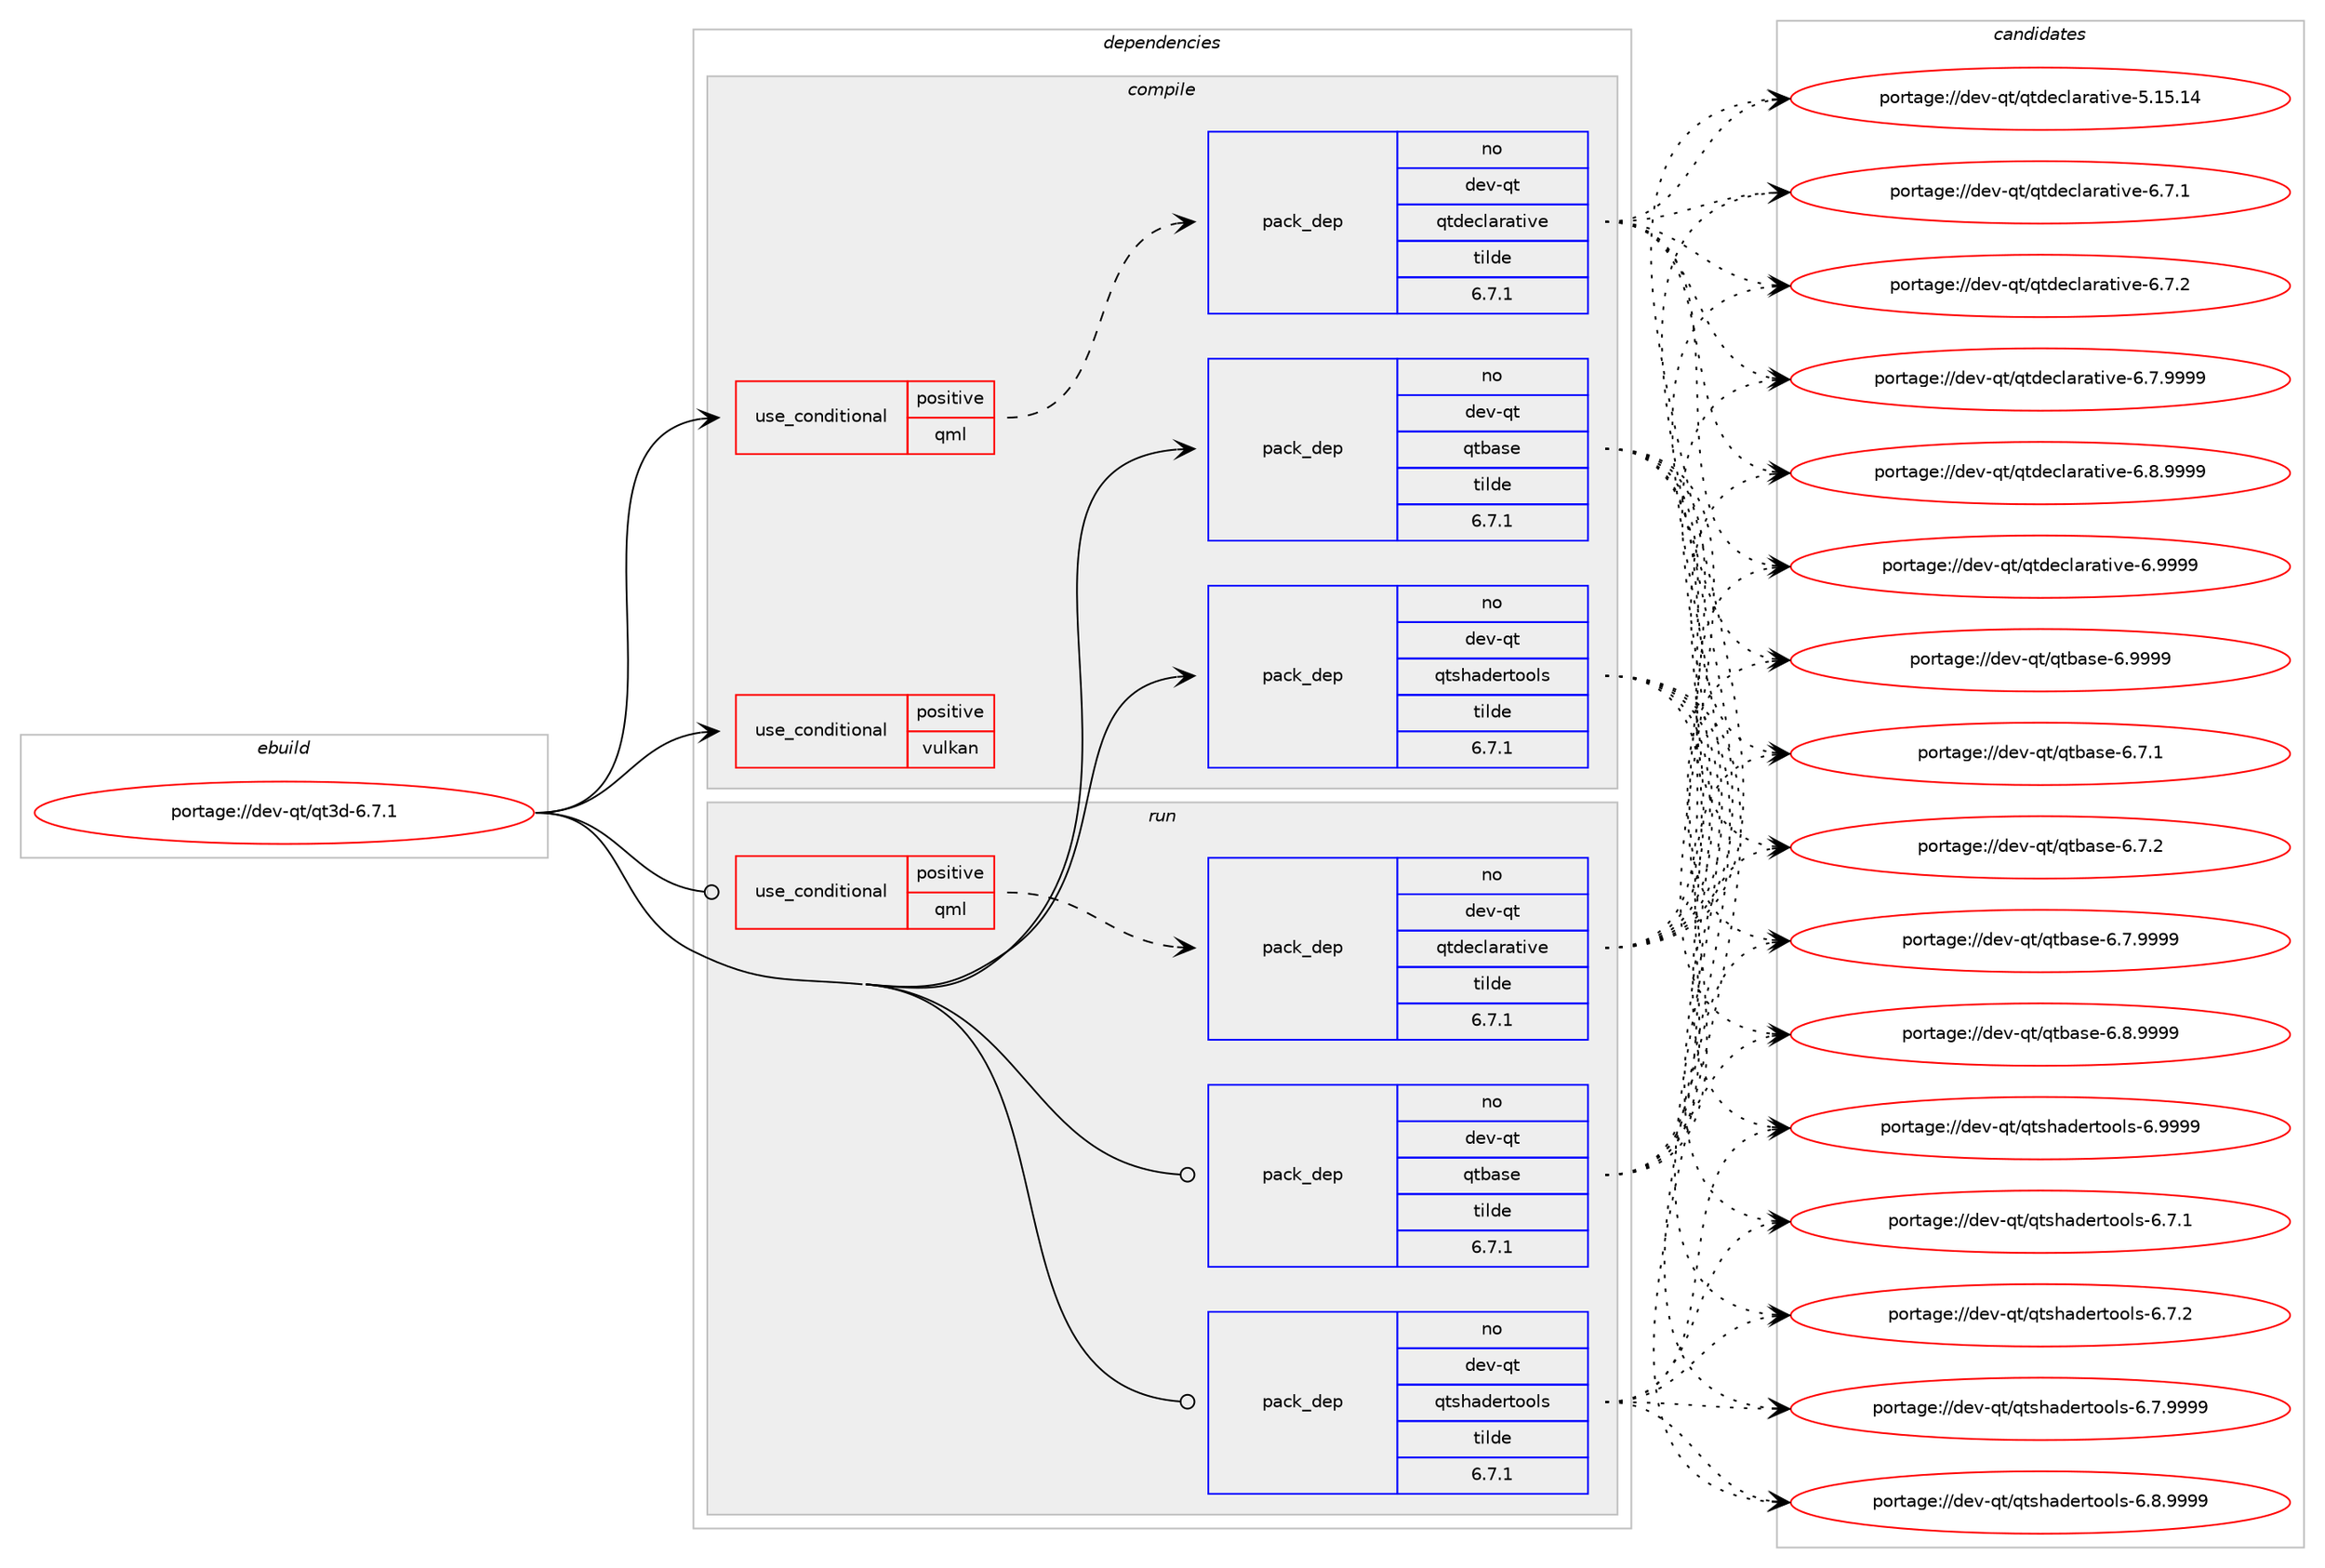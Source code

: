digraph prolog {

# *************
# Graph options
# *************

newrank=true;
concentrate=true;
compound=true;
graph [rankdir=LR,fontname=Helvetica,fontsize=10,ranksep=1.5];#, ranksep=2.5, nodesep=0.2];
edge  [arrowhead=vee];
node  [fontname=Helvetica,fontsize=10];

# **********
# The ebuild
# **********

subgraph cluster_leftcol {
color=gray;
rank=same;
label=<<i>ebuild</i>>;
id [label="portage://dev-qt/qt3d-6.7.1", color=red, width=4, href="../dev-qt/qt3d-6.7.1.svg"];
}

# ****************
# The dependencies
# ****************

subgraph cluster_midcol {
color=gray;
label=<<i>dependencies</i>>;
subgraph cluster_compile {
fillcolor="#eeeeee";
style=filled;
label=<<i>compile</i>>;
subgraph cond40297 {
dependency84789 [label=<<TABLE BORDER="0" CELLBORDER="1" CELLSPACING="0" CELLPADDING="4"><TR><TD ROWSPAN="3" CELLPADDING="10">use_conditional</TD></TR><TR><TD>positive</TD></TR><TR><TD>qml</TD></TR></TABLE>>, shape=none, color=red];
subgraph pack43252 {
dependency84790 [label=<<TABLE BORDER="0" CELLBORDER="1" CELLSPACING="0" CELLPADDING="4" WIDTH="220"><TR><TD ROWSPAN="6" CELLPADDING="30">pack_dep</TD></TR><TR><TD WIDTH="110">no</TD></TR><TR><TD>dev-qt</TD></TR><TR><TD>qtdeclarative</TD></TR><TR><TD>tilde</TD></TR><TR><TD>6.7.1</TD></TR></TABLE>>, shape=none, color=blue];
}
dependency84789:e -> dependency84790:w [weight=20,style="dashed",arrowhead="vee"];
}
id:e -> dependency84789:w [weight=20,style="solid",arrowhead="vee"];
subgraph cond40298 {
dependency84791 [label=<<TABLE BORDER="0" CELLBORDER="1" CELLSPACING="0" CELLPADDING="4"><TR><TD ROWSPAN="3" CELLPADDING="10">use_conditional</TD></TR><TR><TD>positive</TD></TR><TR><TD>vulkan</TD></TR></TABLE>>, shape=none, color=red];
# *** BEGIN UNKNOWN DEPENDENCY TYPE (TODO) ***
# dependency84791 -> package_dependency(portage://dev-qt/qt3d-6.7.1,install,no,dev-util,vulkan-headers,none,[,,],[],[])
# *** END UNKNOWN DEPENDENCY TYPE (TODO) ***

}
id:e -> dependency84791:w [weight=20,style="solid",arrowhead="vee"];
subgraph pack43253 {
dependency84792 [label=<<TABLE BORDER="0" CELLBORDER="1" CELLSPACING="0" CELLPADDING="4" WIDTH="220"><TR><TD ROWSPAN="6" CELLPADDING="30">pack_dep</TD></TR><TR><TD WIDTH="110">no</TD></TR><TR><TD>dev-qt</TD></TR><TR><TD>qtbase</TD></TR><TR><TD>tilde</TD></TR><TR><TD>6.7.1</TD></TR></TABLE>>, shape=none, color=blue];
}
id:e -> dependency84792:w [weight=20,style="solid",arrowhead="vee"];
subgraph pack43254 {
dependency84793 [label=<<TABLE BORDER="0" CELLBORDER="1" CELLSPACING="0" CELLPADDING="4" WIDTH="220"><TR><TD ROWSPAN="6" CELLPADDING="30">pack_dep</TD></TR><TR><TD WIDTH="110">no</TD></TR><TR><TD>dev-qt</TD></TR><TR><TD>qtshadertools</TD></TR><TR><TD>tilde</TD></TR><TR><TD>6.7.1</TD></TR></TABLE>>, shape=none, color=blue];
}
id:e -> dependency84793:w [weight=20,style="solid",arrowhead="vee"];
# *** BEGIN UNKNOWN DEPENDENCY TYPE (TODO) ***
# id -> package_dependency(portage://dev-qt/qt3d-6.7.1,install,no,media-libs,assimp,none,[,,],any_same_slot,[])
# *** END UNKNOWN DEPENDENCY TYPE (TODO) ***

}
subgraph cluster_compileandrun {
fillcolor="#eeeeee";
style=filled;
label=<<i>compile and run</i>>;
}
subgraph cluster_run {
fillcolor="#eeeeee";
style=filled;
label=<<i>run</i>>;
subgraph cond40299 {
dependency84794 [label=<<TABLE BORDER="0" CELLBORDER="1" CELLSPACING="0" CELLPADDING="4"><TR><TD ROWSPAN="3" CELLPADDING="10">use_conditional</TD></TR><TR><TD>positive</TD></TR><TR><TD>qml</TD></TR></TABLE>>, shape=none, color=red];
subgraph pack43255 {
dependency84795 [label=<<TABLE BORDER="0" CELLBORDER="1" CELLSPACING="0" CELLPADDING="4" WIDTH="220"><TR><TD ROWSPAN="6" CELLPADDING="30">pack_dep</TD></TR><TR><TD WIDTH="110">no</TD></TR><TR><TD>dev-qt</TD></TR><TR><TD>qtdeclarative</TD></TR><TR><TD>tilde</TD></TR><TR><TD>6.7.1</TD></TR></TABLE>>, shape=none, color=blue];
}
dependency84794:e -> dependency84795:w [weight=20,style="dashed",arrowhead="vee"];
}
id:e -> dependency84794:w [weight=20,style="solid",arrowhead="odot"];
subgraph pack43256 {
dependency84796 [label=<<TABLE BORDER="0" CELLBORDER="1" CELLSPACING="0" CELLPADDING="4" WIDTH="220"><TR><TD ROWSPAN="6" CELLPADDING="30">pack_dep</TD></TR><TR><TD WIDTH="110">no</TD></TR><TR><TD>dev-qt</TD></TR><TR><TD>qtbase</TD></TR><TR><TD>tilde</TD></TR><TR><TD>6.7.1</TD></TR></TABLE>>, shape=none, color=blue];
}
id:e -> dependency84796:w [weight=20,style="solid",arrowhead="odot"];
subgraph pack43257 {
dependency84797 [label=<<TABLE BORDER="0" CELLBORDER="1" CELLSPACING="0" CELLPADDING="4" WIDTH="220"><TR><TD ROWSPAN="6" CELLPADDING="30">pack_dep</TD></TR><TR><TD WIDTH="110">no</TD></TR><TR><TD>dev-qt</TD></TR><TR><TD>qtshadertools</TD></TR><TR><TD>tilde</TD></TR><TR><TD>6.7.1</TD></TR></TABLE>>, shape=none, color=blue];
}
id:e -> dependency84797:w [weight=20,style="solid",arrowhead="odot"];
# *** BEGIN UNKNOWN DEPENDENCY TYPE (TODO) ***
# id -> package_dependency(portage://dev-qt/qt3d-6.7.1,run,no,media-libs,assimp,none,[,,],any_same_slot,[])
# *** END UNKNOWN DEPENDENCY TYPE (TODO) ***

}
}

# **************
# The candidates
# **************

subgraph cluster_choices {
rank=same;
color=gray;
label=<<i>candidates</i>>;

subgraph choice43252 {
color=black;
nodesep=1;
choice10010111845113116471131161001019910897114971161051181014553464953464952 [label="portage://dev-qt/qtdeclarative-5.15.14", color=red, width=4,href="../dev-qt/qtdeclarative-5.15.14.svg"];
choice1001011184511311647113116100101991089711497116105118101455446554649 [label="portage://dev-qt/qtdeclarative-6.7.1", color=red, width=4,href="../dev-qt/qtdeclarative-6.7.1.svg"];
choice1001011184511311647113116100101991089711497116105118101455446554650 [label="portage://dev-qt/qtdeclarative-6.7.2", color=red, width=4,href="../dev-qt/qtdeclarative-6.7.2.svg"];
choice1001011184511311647113116100101991089711497116105118101455446554657575757 [label="portage://dev-qt/qtdeclarative-6.7.9999", color=red, width=4,href="../dev-qt/qtdeclarative-6.7.9999.svg"];
choice1001011184511311647113116100101991089711497116105118101455446564657575757 [label="portage://dev-qt/qtdeclarative-6.8.9999", color=red, width=4,href="../dev-qt/qtdeclarative-6.8.9999.svg"];
choice100101118451131164711311610010199108971149711610511810145544657575757 [label="portage://dev-qt/qtdeclarative-6.9999", color=red, width=4,href="../dev-qt/qtdeclarative-6.9999.svg"];
dependency84790:e -> choice10010111845113116471131161001019910897114971161051181014553464953464952:w [style=dotted,weight="100"];
dependency84790:e -> choice1001011184511311647113116100101991089711497116105118101455446554649:w [style=dotted,weight="100"];
dependency84790:e -> choice1001011184511311647113116100101991089711497116105118101455446554650:w [style=dotted,weight="100"];
dependency84790:e -> choice1001011184511311647113116100101991089711497116105118101455446554657575757:w [style=dotted,weight="100"];
dependency84790:e -> choice1001011184511311647113116100101991089711497116105118101455446564657575757:w [style=dotted,weight="100"];
dependency84790:e -> choice100101118451131164711311610010199108971149711610511810145544657575757:w [style=dotted,weight="100"];
}
subgraph choice43253 {
color=black;
nodesep=1;
choice10010111845113116471131169897115101455446554649 [label="portage://dev-qt/qtbase-6.7.1", color=red, width=4,href="../dev-qt/qtbase-6.7.1.svg"];
choice10010111845113116471131169897115101455446554650 [label="portage://dev-qt/qtbase-6.7.2", color=red, width=4,href="../dev-qt/qtbase-6.7.2.svg"];
choice10010111845113116471131169897115101455446554657575757 [label="portage://dev-qt/qtbase-6.7.9999", color=red, width=4,href="../dev-qt/qtbase-6.7.9999.svg"];
choice10010111845113116471131169897115101455446564657575757 [label="portage://dev-qt/qtbase-6.8.9999", color=red, width=4,href="../dev-qt/qtbase-6.8.9999.svg"];
choice1001011184511311647113116989711510145544657575757 [label="portage://dev-qt/qtbase-6.9999", color=red, width=4,href="../dev-qt/qtbase-6.9999.svg"];
dependency84792:e -> choice10010111845113116471131169897115101455446554649:w [style=dotted,weight="100"];
dependency84792:e -> choice10010111845113116471131169897115101455446554650:w [style=dotted,weight="100"];
dependency84792:e -> choice10010111845113116471131169897115101455446554657575757:w [style=dotted,weight="100"];
dependency84792:e -> choice10010111845113116471131169897115101455446564657575757:w [style=dotted,weight="100"];
dependency84792:e -> choice1001011184511311647113116989711510145544657575757:w [style=dotted,weight="100"];
}
subgraph choice43254 {
color=black;
nodesep=1;
choice100101118451131164711311611510497100101114116111111108115455446554649 [label="portage://dev-qt/qtshadertools-6.7.1", color=red, width=4,href="../dev-qt/qtshadertools-6.7.1.svg"];
choice100101118451131164711311611510497100101114116111111108115455446554650 [label="portage://dev-qt/qtshadertools-6.7.2", color=red, width=4,href="../dev-qt/qtshadertools-6.7.2.svg"];
choice100101118451131164711311611510497100101114116111111108115455446554657575757 [label="portage://dev-qt/qtshadertools-6.7.9999", color=red, width=4,href="../dev-qt/qtshadertools-6.7.9999.svg"];
choice100101118451131164711311611510497100101114116111111108115455446564657575757 [label="portage://dev-qt/qtshadertools-6.8.9999", color=red, width=4,href="../dev-qt/qtshadertools-6.8.9999.svg"];
choice10010111845113116471131161151049710010111411611111110811545544657575757 [label="portage://dev-qt/qtshadertools-6.9999", color=red, width=4,href="../dev-qt/qtshadertools-6.9999.svg"];
dependency84793:e -> choice100101118451131164711311611510497100101114116111111108115455446554649:w [style=dotted,weight="100"];
dependency84793:e -> choice100101118451131164711311611510497100101114116111111108115455446554650:w [style=dotted,weight="100"];
dependency84793:e -> choice100101118451131164711311611510497100101114116111111108115455446554657575757:w [style=dotted,weight="100"];
dependency84793:e -> choice100101118451131164711311611510497100101114116111111108115455446564657575757:w [style=dotted,weight="100"];
dependency84793:e -> choice10010111845113116471131161151049710010111411611111110811545544657575757:w [style=dotted,weight="100"];
}
subgraph choice43255 {
color=black;
nodesep=1;
choice10010111845113116471131161001019910897114971161051181014553464953464952 [label="portage://dev-qt/qtdeclarative-5.15.14", color=red, width=4,href="../dev-qt/qtdeclarative-5.15.14.svg"];
choice1001011184511311647113116100101991089711497116105118101455446554649 [label="portage://dev-qt/qtdeclarative-6.7.1", color=red, width=4,href="../dev-qt/qtdeclarative-6.7.1.svg"];
choice1001011184511311647113116100101991089711497116105118101455446554650 [label="portage://dev-qt/qtdeclarative-6.7.2", color=red, width=4,href="../dev-qt/qtdeclarative-6.7.2.svg"];
choice1001011184511311647113116100101991089711497116105118101455446554657575757 [label="portage://dev-qt/qtdeclarative-6.7.9999", color=red, width=4,href="../dev-qt/qtdeclarative-6.7.9999.svg"];
choice1001011184511311647113116100101991089711497116105118101455446564657575757 [label="portage://dev-qt/qtdeclarative-6.8.9999", color=red, width=4,href="../dev-qt/qtdeclarative-6.8.9999.svg"];
choice100101118451131164711311610010199108971149711610511810145544657575757 [label="portage://dev-qt/qtdeclarative-6.9999", color=red, width=4,href="../dev-qt/qtdeclarative-6.9999.svg"];
dependency84795:e -> choice10010111845113116471131161001019910897114971161051181014553464953464952:w [style=dotted,weight="100"];
dependency84795:e -> choice1001011184511311647113116100101991089711497116105118101455446554649:w [style=dotted,weight="100"];
dependency84795:e -> choice1001011184511311647113116100101991089711497116105118101455446554650:w [style=dotted,weight="100"];
dependency84795:e -> choice1001011184511311647113116100101991089711497116105118101455446554657575757:w [style=dotted,weight="100"];
dependency84795:e -> choice1001011184511311647113116100101991089711497116105118101455446564657575757:w [style=dotted,weight="100"];
dependency84795:e -> choice100101118451131164711311610010199108971149711610511810145544657575757:w [style=dotted,weight="100"];
}
subgraph choice43256 {
color=black;
nodesep=1;
choice10010111845113116471131169897115101455446554649 [label="portage://dev-qt/qtbase-6.7.1", color=red, width=4,href="../dev-qt/qtbase-6.7.1.svg"];
choice10010111845113116471131169897115101455446554650 [label="portage://dev-qt/qtbase-6.7.2", color=red, width=4,href="../dev-qt/qtbase-6.7.2.svg"];
choice10010111845113116471131169897115101455446554657575757 [label="portage://dev-qt/qtbase-6.7.9999", color=red, width=4,href="../dev-qt/qtbase-6.7.9999.svg"];
choice10010111845113116471131169897115101455446564657575757 [label="portage://dev-qt/qtbase-6.8.9999", color=red, width=4,href="../dev-qt/qtbase-6.8.9999.svg"];
choice1001011184511311647113116989711510145544657575757 [label="portage://dev-qt/qtbase-6.9999", color=red, width=4,href="../dev-qt/qtbase-6.9999.svg"];
dependency84796:e -> choice10010111845113116471131169897115101455446554649:w [style=dotted,weight="100"];
dependency84796:e -> choice10010111845113116471131169897115101455446554650:w [style=dotted,weight="100"];
dependency84796:e -> choice10010111845113116471131169897115101455446554657575757:w [style=dotted,weight="100"];
dependency84796:e -> choice10010111845113116471131169897115101455446564657575757:w [style=dotted,weight="100"];
dependency84796:e -> choice1001011184511311647113116989711510145544657575757:w [style=dotted,weight="100"];
}
subgraph choice43257 {
color=black;
nodesep=1;
choice100101118451131164711311611510497100101114116111111108115455446554649 [label="portage://dev-qt/qtshadertools-6.7.1", color=red, width=4,href="../dev-qt/qtshadertools-6.7.1.svg"];
choice100101118451131164711311611510497100101114116111111108115455446554650 [label="portage://dev-qt/qtshadertools-6.7.2", color=red, width=4,href="../dev-qt/qtshadertools-6.7.2.svg"];
choice100101118451131164711311611510497100101114116111111108115455446554657575757 [label="portage://dev-qt/qtshadertools-6.7.9999", color=red, width=4,href="../dev-qt/qtshadertools-6.7.9999.svg"];
choice100101118451131164711311611510497100101114116111111108115455446564657575757 [label="portage://dev-qt/qtshadertools-6.8.9999", color=red, width=4,href="../dev-qt/qtshadertools-6.8.9999.svg"];
choice10010111845113116471131161151049710010111411611111110811545544657575757 [label="portage://dev-qt/qtshadertools-6.9999", color=red, width=4,href="../dev-qt/qtshadertools-6.9999.svg"];
dependency84797:e -> choice100101118451131164711311611510497100101114116111111108115455446554649:w [style=dotted,weight="100"];
dependency84797:e -> choice100101118451131164711311611510497100101114116111111108115455446554650:w [style=dotted,weight="100"];
dependency84797:e -> choice100101118451131164711311611510497100101114116111111108115455446554657575757:w [style=dotted,weight="100"];
dependency84797:e -> choice100101118451131164711311611510497100101114116111111108115455446564657575757:w [style=dotted,weight="100"];
dependency84797:e -> choice10010111845113116471131161151049710010111411611111110811545544657575757:w [style=dotted,weight="100"];
}
}

}
